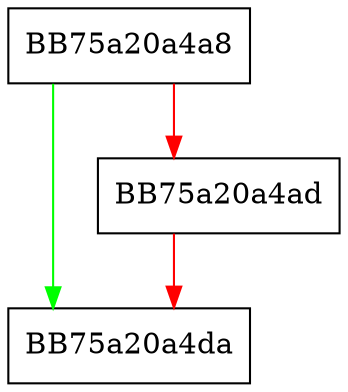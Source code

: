 digraph SSFClose {
  node [shape="box"];
  graph [splines=ortho];
  BB75a20a4a8 -> BB75a20a4da [color="green"];
  BB75a20a4a8 -> BB75a20a4ad [color="red"];
  BB75a20a4ad -> BB75a20a4da [color="red"];
}
